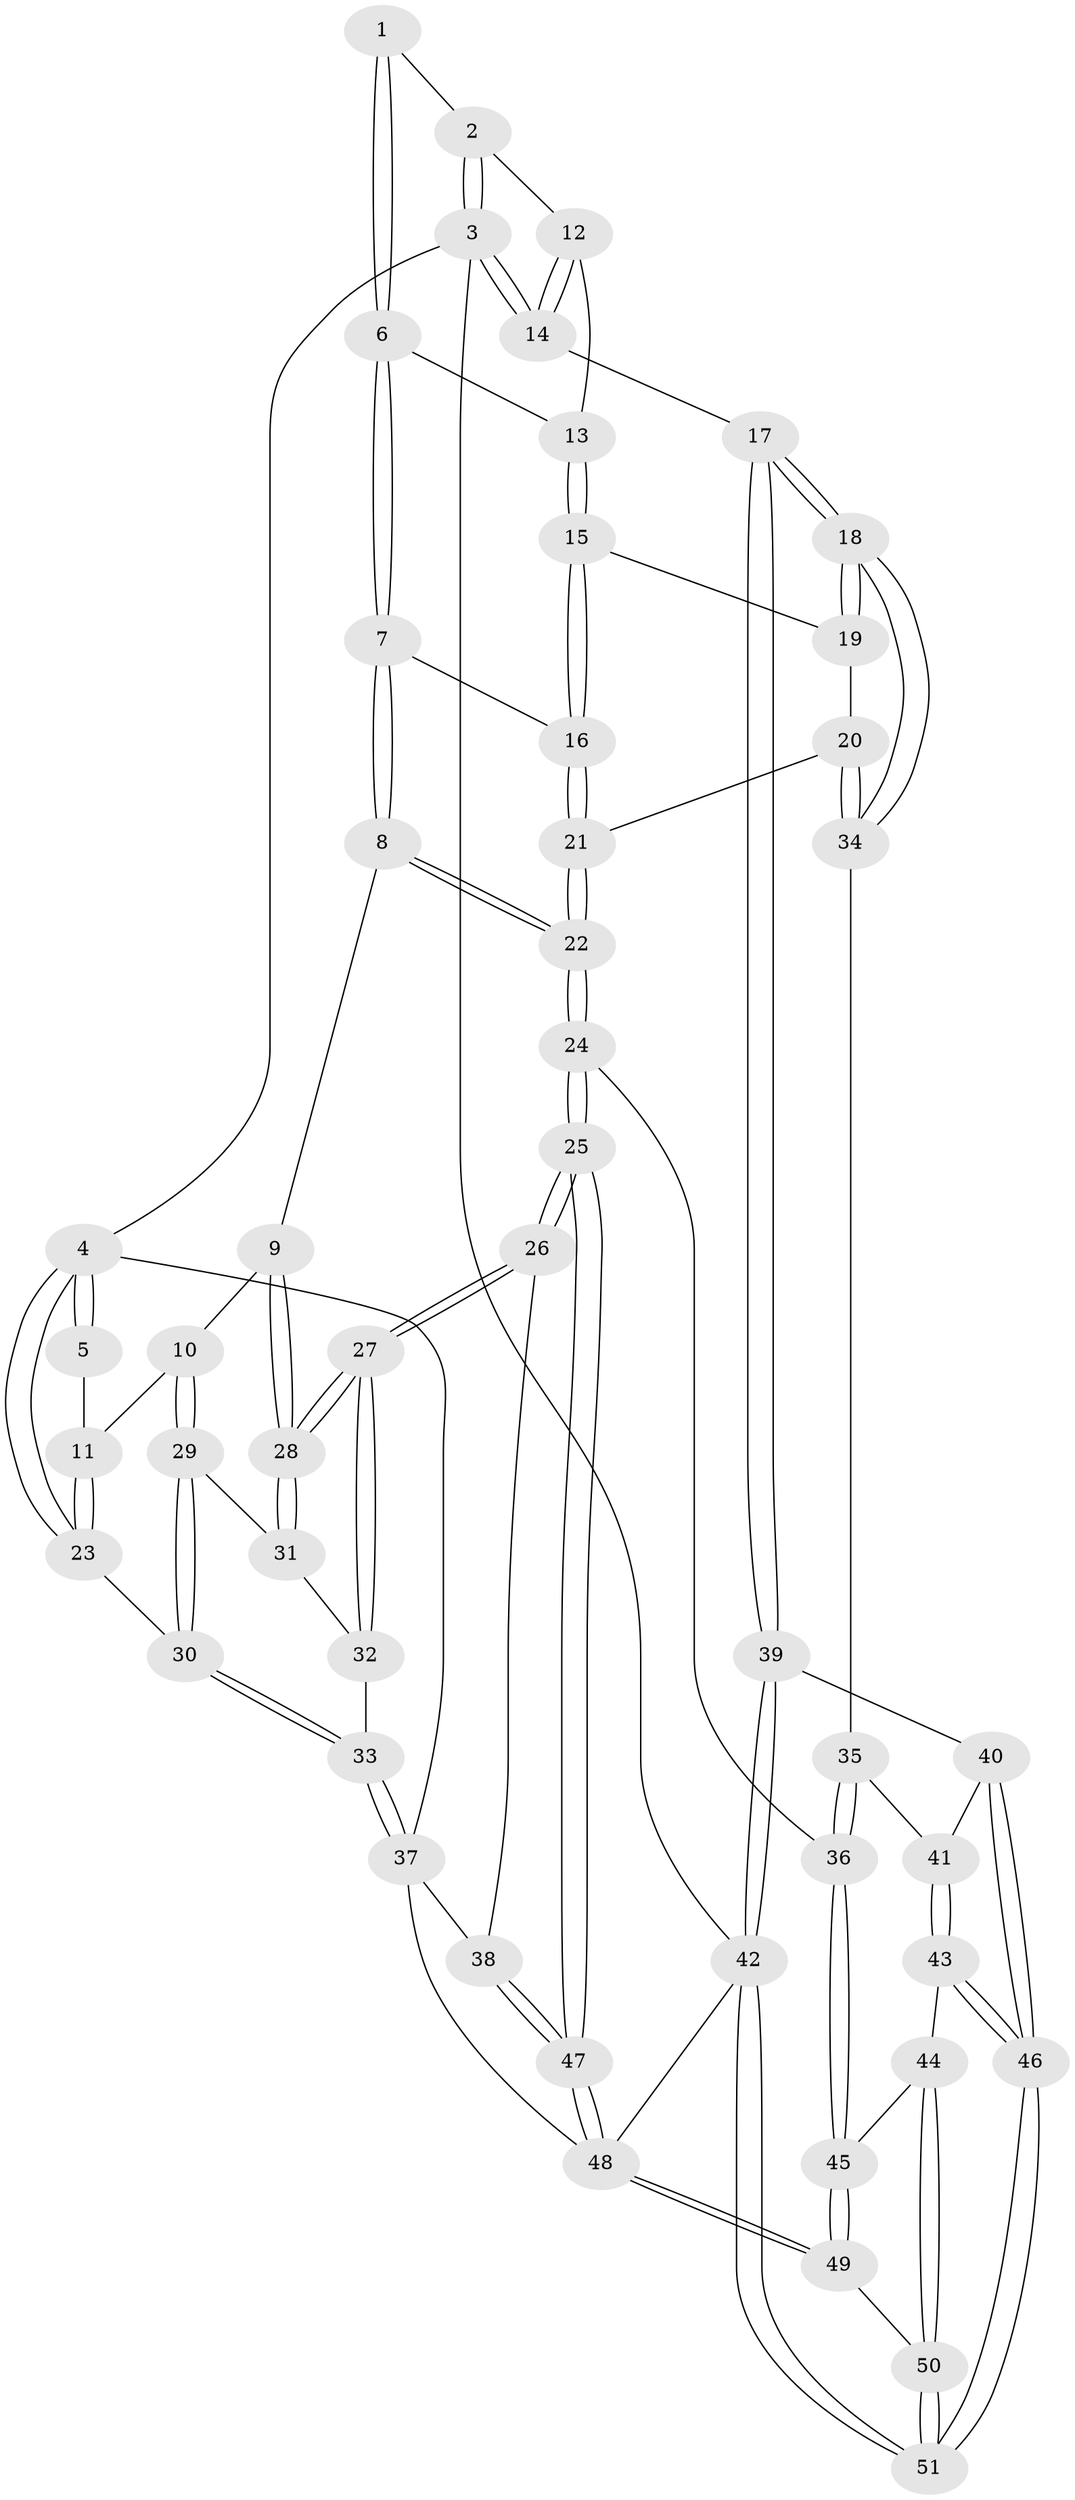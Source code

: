 // Generated by graph-tools (version 1.1) at 2025/03/03/09/25 03:03:12]
// undirected, 51 vertices, 124 edges
graph export_dot {
graph [start="1"]
  node [color=gray90,style=filled];
  1 [pos="+0.5577259065049864+0"];
  2 [pos="+0.7942480877571909+0"];
  3 [pos="+1+0"];
  4 [pos="+0+0"];
  5 [pos="+0.3189032501088326+0"];
  6 [pos="+0.5638958532917763+0.08326789506160087"];
  7 [pos="+0.5181420244633196+0.2651630099216068"];
  8 [pos="+0.5140798025440829+0.2685986385833406"];
  9 [pos="+0.33639319886563745+0.3092478242353688"];
  10 [pos="+0.24641400620819418+0.28700669184656213"];
  11 [pos="+0.24003827915938694+0.2688982934304778"];
  12 [pos="+0.8543842288616146+0.1975071688810683"];
  13 [pos="+0.8214555241970172+0.2561333730608395"];
  14 [pos="+1+0.11020706392673459"];
  15 [pos="+0.8213357640556165+0.25787004529483876"];
  16 [pos="+0.5943592088688058+0.3025172636032213"];
  17 [pos="+1+0.5427699950743923"];
  18 [pos="+1+0.5419271568595176"];
  19 [pos="+0.8226188458029563+0.2622246770768523"];
  20 [pos="+0.7347943111377239+0.42391589147578973"];
  21 [pos="+0.6984090207229992+0.42593358796599323"];
  22 [pos="+0.5299942394078703+0.6157412323964608"];
  23 [pos="+0+0"];
  24 [pos="+0.5053578731995583+0.6856558332459605"];
  25 [pos="+0.46903728930433664+0.6915913406614878"];
  26 [pos="+0.4521441958793337+0.6813289287531955"];
  27 [pos="+0.44232931709548284+0.6678843639332517"];
  28 [pos="+0.3966926671121005+0.5260534200182838"];
  29 [pos="+0.20011283721588322+0.3461229008210463"];
  30 [pos="+0+0.525757303055546"];
  31 [pos="+0.2319877275694533+0.4214292149971416"];
  32 [pos="+0.27790951434179817+0.547928781083727"];
  33 [pos="+0+0.5512376902390709"];
  34 [pos="+0.8853622324596057+0.5564784888192155"];
  35 [pos="+0.6881122632084559+0.6855541393494577"];
  36 [pos="+0.5640258025951969+0.7115396405536888"];
  37 [pos="+0+0.6360980045389646"];
  38 [pos="+0.026884582490457495+0.7005005231660422"];
  39 [pos="+1+0.6913522632427307"];
  40 [pos="+0.8938811176535605+0.818052771232813"];
  41 [pos="+0.8821939747670046+0.8194011393889392"];
  42 [pos="+1+1"];
  43 [pos="+0.8041547163210419+0.8925944719856912"];
  44 [pos="+0.7304257788121894+0.8935894338784309"];
  45 [pos="+0.6102899742271424+0.8016348976947962"];
  46 [pos="+0.9219247330046576+1"];
  47 [pos="+0.267693388061147+1"];
  48 [pos="+0.25868979068924086+1"];
  49 [pos="+0.5902696940696263+1"];
  50 [pos="+0.7243349510080586+1"];
  51 [pos="+0.9870946063416862+1"];
  1 -- 2;
  1 -- 6;
  1 -- 6;
  2 -- 3;
  2 -- 3;
  2 -- 12;
  3 -- 4;
  3 -- 14;
  3 -- 14;
  3 -- 42;
  4 -- 5;
  4 -- 5;
  4 -- 23;
  4 -- 23;
  4 -- 37;
  5 -- 11;
  6 -- 7;
  6 -- 7;
  6 -- 13;
  7 -- 8;
  7 -- 8;
  7 -- 16;
  8 -- 9;
  8 -- 22;
  8 -- 22;
  9 -- 10;
  9 -- 28;
  9 -- 28;
  10 -- 11;
  10 -- 29;
  10 -- 29;
  11 -- 23;
  11 -- 23;
  12 -- 13;
  12 -- 14;
  12 -- 14;
  13 -- 15;
  13 -- 15;
  14 -- 17;
  15 -- 16;
  15 -- 16;
  15 -- 19;
  16 -- 21;
  16 -- 21;
  17 -- 18;
  17 -- 18;
  17 -- 39;
  17 -- 39;
  18 -- 19;
  18 -- 19;
  18 -- 34;
  18 -- 34;
  19 -- 20;
  20 -- 21;
  20 -- 34;
  20 -- 34;
  21 -- 22;
  21 -- 22;
  22 -- 24;
  22 -- 24;
  23 -- 30;
  24 -- 25;
  24 -- 25;
  24 -- 36;
  25 -- 26;
  25 -- 26;
  25 -- 47;
  25 -- 47;
  26 -- 27;
  26 -- 27;
  26 -- 38;
  27 -- 28;
  27 -- 28;
  27 -- 32;
  27 -- 32;
  28 -- 31;
  28 -- 31;
  29 -- 30;
  29 -- 30;
  29 -- 31;
  30 -- 33;
  30 -- 33;
  31 -- 32;
  32 -- 33;
  33 -- 37;
  33 -- 37;
  34 -- 35;
  35 -- 36;
  35 -- 36;
  35 -- 41;
  36 -- 45;
  36 -- 45;
  37 -- 38;
  37 -- 48;
  38 -- 47;
  38 -- 47;
  39 -- 40;
  39 -- 42;
  39 -- 42;
  40 -- 41;
  40 -- 46;
  40 -- 46;
  41 -- 43;
  41 -- 43;
  42 -- 51;
  42 -- 51;
  42 -- 48;
  43 -- 44;
  43 -- 46;
  43 -- 46;
  44 -- 45;
  44 -- 50;
  44 -- 50;
  45 -- 49;
  45 -- 49;
  46 -- 51;
  46 -- 51;
  47 -- 48;
  47 -- 48;
  48 -- 49;
  48 -- 49;
  49 -- 50;
  50 -- 51;
  50 -- 51;
}
